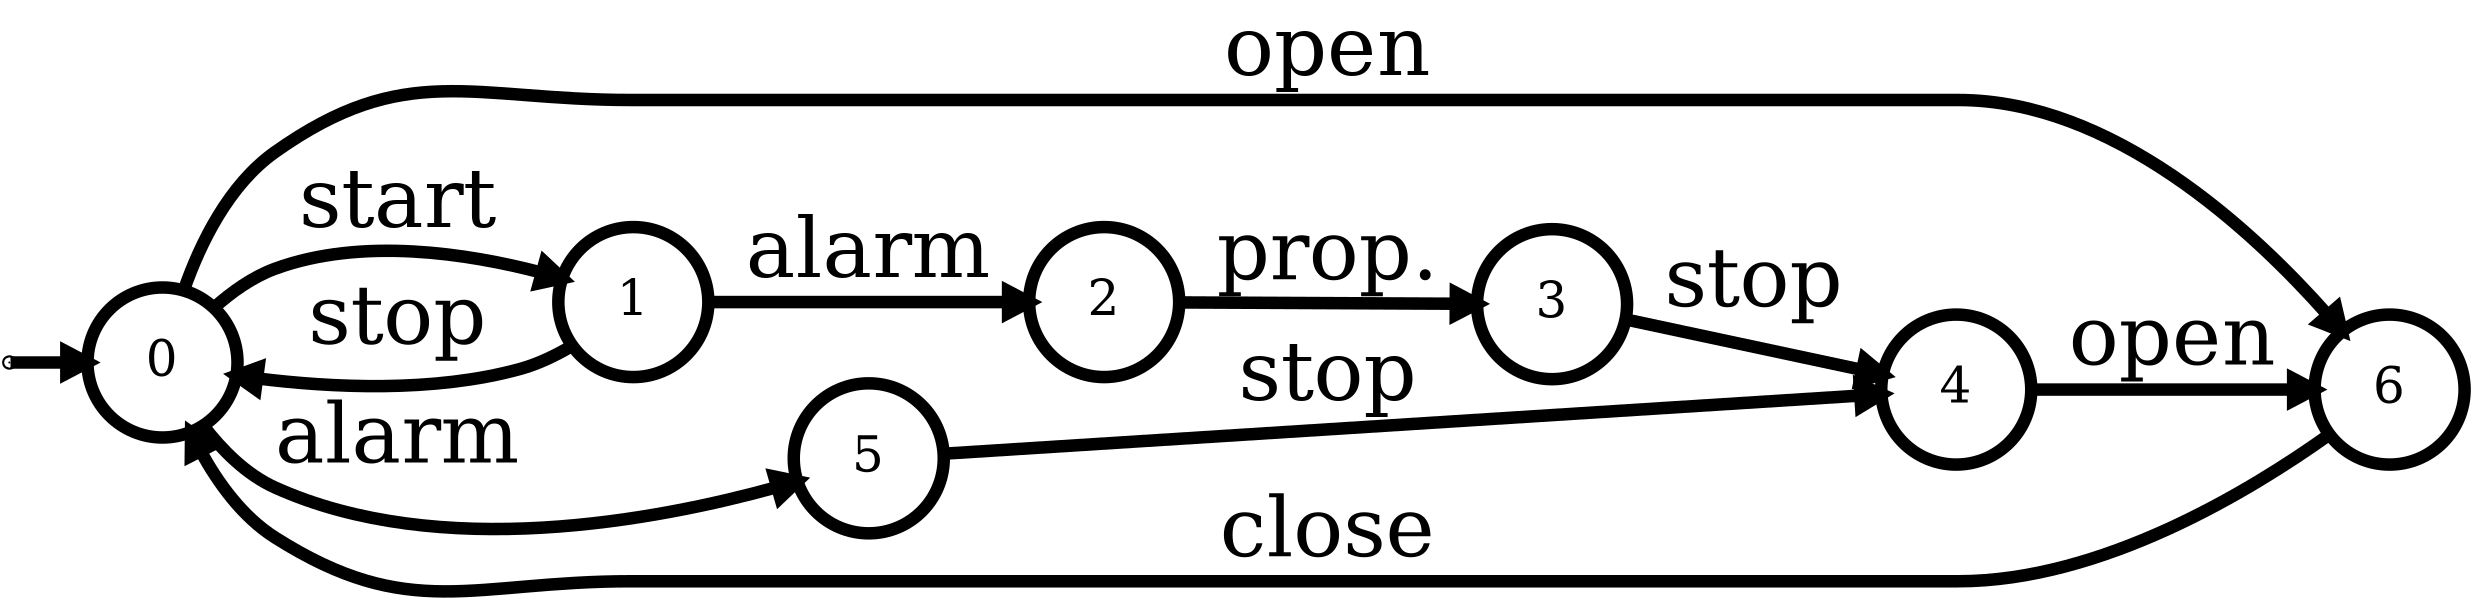 digraph G {
    graph [pack="true" rankdir="LR" margin="0"];
    node [fontsize=24 penwidth=6 shape="circle" style="filled" height="1.0" width="1.0" fixedsize="true" fillcolor="white"];
    edge [fontsize=40 penwidth=6]
    zz [height="0" width="0" fixedsize="true" label="" fillcolor="black"];
    0 [label="0"]
    6 [label="6"]
    1 [label="1"]
    2 [label="2"]
    3 [label="3"]
    4 [label="4"]
    5 [label="5"]
    zz -> 0 [label=""];
    0 -> 1 [label="start"]
    0 -> 6 [label="open"]

    1 -> 2 [label="alarm"]
	2 -> 3 [label="prop."]
	3 -> 4 [label="stop"]
	4 -> 6 [label="open"]

    0 -> 5 [label="alarm"]
	5 -> 4 [label="stop"]

    6 -> 0 [label="close"]
    1 -> 0 [label="stop"]
}

